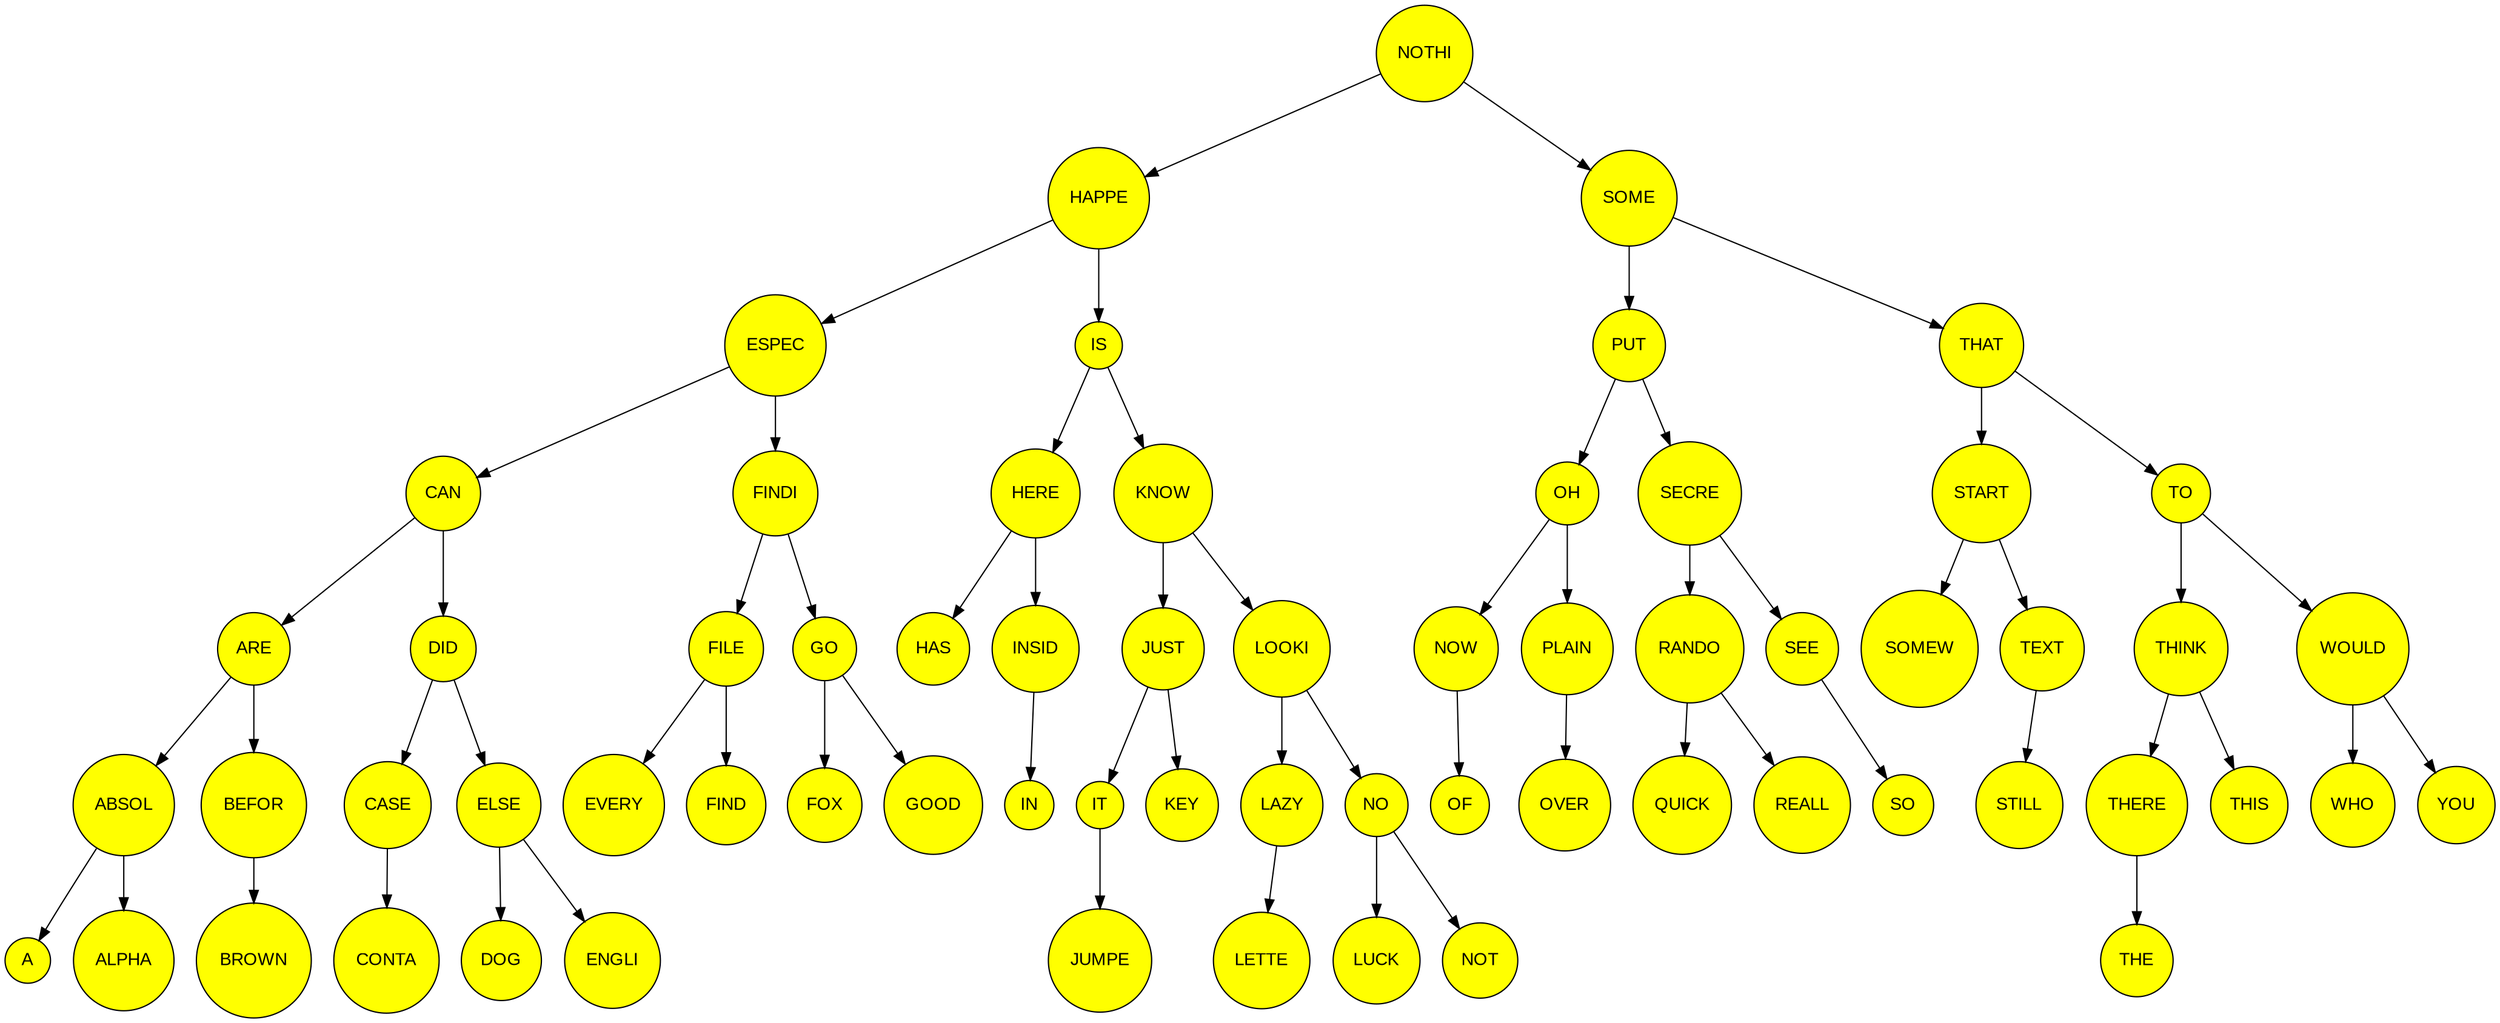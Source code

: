 digraph BST {
    node [fontname="Arial", shape=circle, style=filled, fillcolor=yellow];
    NOTHI -> HAPPE;
    HAPPE -> ESPEC;
    ESPEC -> CAN;
    CAN -> ARE;
    ARE -> ABSOL;
    ABSOL -> A;
    ABSOL -> ALPHA;
    ARE -> BEFOR;
    BEFOR -> BROWN;
    CAN -> DID;
    DID -> CASE;
    CASE -> CONTA;
    DID -> ELSE;
    ELSE -> DOG;
    ELSE -> ENGLI;
    ESPEC -> FINDI;
    FINDI -> FILE;
    FILE -> EVERY;
    FILE -> FIND;
    FINDI -> GO;
    GO -> FOX;
    GO -> GOOD;
    HAPPE -> IS;
    IS -> HERE;
    HERE -> HAS;
    HERE -> INSID;
    INSID -> IN;
    IS -> KNOW;
    KNOW -> JUST;
    JUST -> IT;
    IT -> JUMPE;
    JUST -> KEY;
    KNOW -> LOOKI;
    LOOKI -> LAZY;
    LAZY -> LETTE;
    LOOKI -> NO;
    NO -> LUCK;
    NO -> NOT;
    NOTHI -> SOME;
    SOME -> PUT;
    PUT -> OH;
    OH -> NOW;
    NOW -> OF;
    OH -> PLAIN;
    PLAIN -> OVER;
    PUT -> SECRE;
    SECRE -> RANDO;
    RANDO -> QUICK;
    RANDO -> REALL;
    SECRE -> SEE;
    SEE -> SO;
    SOME -> THAT;
    THAT -> START;
    START -> SOMEW;
    START -> TEXT;
    TEXT -> STILL;
    THAT -> TO;
    TO -> THINK;
    THINK -> THERE;
    THERE -> THE;
    THINK -> THIS;
    TO -> WOULD;
    WOULD -> WHO;
    WOULD -> YOU;
}

